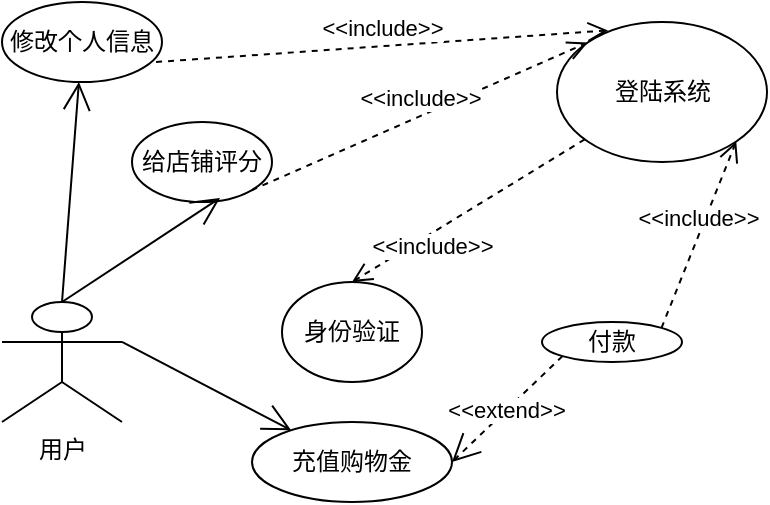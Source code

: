 <mxfile version="16.5.1" type="device"><diagram id="MFy3xQNJ5sFs8V2LK2pw" name="第 1 页"><mxGraphModel dx="1258" dy="741" grid="1" gridSize="10" guides="1" tooltips="1" connect="1" arrows="1" fold="1" page="1" pageScale="1" pageWidth="827" pageHeight="1169" math="0" shadow="0"><root><mxCell id="0"/><mxCell id="1" parent="0"/><mxCell id="VHe84KzeBTY_9wUADy3F-1" value="用户" style="shape=umlActor;verticalLabelPosition=bottom;verticalAlign=top;html=1;outlineConnect=0;" parent="1" vertex="1"><mxGeometry x="60" y="660" width="60" height="60" as="geometry"/></mxCell><mxCell id="VHe84KzeBTY_9wUADy3F-3" value="登陆系统" style="ellipse;whiteSpace=wrap;html=1;" parent="1" vertex="1"><mxGeometry x="337.5" y="520" width="105" height="70" as="geometry"/></mxCell><mxCell id="VHe84KzeBTY_9wUADy3F-6" value="&amp;lt;&amp;lt;include&amp;gt;&amp;gt;" style="html=1;verticalAlign=bottom;endArrow=open;dashed=1;endSize=8;rounded=0;entryX=0.5;entryY=0;entryDx=0;entryDy=0;" parent="1" source="VHe84KzeBTY_9wUADy3F-3" target="VHe84KzeBTY_9wUADy3F-7" edge="1"><mxGeometry x="0.428" y="13" relative="1" as="geometry"><mxPoint x="405" y="740" as="sourcePoint"/><mxPoint x="315" y="700" as="targetPoint"/><mxPoint as="offset"/></mxGeometry></mxCell><mxCell id="VHe84KzeBTY_9wUADy3F-7" value="身份验证" style="ellipse;whiteSpace=wrap;html=1;" parent="1" vertex="1"><mxGeometry x="200" y="650" width="70" height="50" as="geometry"/></mxCell><mxCell id="VHe84KzeBTY_9wUADy3F-18" value="&amp;lt;&amp;lt;include&amp;gt;&amp;gt;" style="html=1;verticalAlign=bottom;endArrow=open;dashed=1;endSize=8;rounded=0;entryX=1;entryY=1;entryDx=0;entryDy=0;exitX=1;exitY=0;exitDx=0;exitDy=0;" parent="1" source="VHe84KzeBTY_9wUADy3F-39" target="VHe84KzeBTY_9wUADy3F-3" edge="1"><mxGeometry relative="1" as="geometry"><mxPoint x="655" y="830" as="sourcePoint"/><mxPoint x="534.44" y="986.25" as="targetPoint"/><Array as="points"/></mxGeometry></mxCell><mxCell id="VHe84KzeBTY_9wUADy3F-23" value="&amp;lt;&amp;lt;extend&amp;gt;&amp;gt;" style="endArrow=open;endSize=12;dashed=1;html=1;rounded=0;entryX=1;entryY=0.5;entryDx=0;entryDy=0;exitX=0;exitY=1;exitDx=0;exitDy=0;" parent="1" source="VHe84KzeBTY_9wUADy3F-39" target="VHe84KzeBTY_9wUADy3F-44" edge="1"><mxGeometry width="160" relative="1" as="geometry"><mxPoint x="955" y="970" as="sourcePoint"/><mxPoint x="845" y="1020" as="targetPoint"/></mxGeometry></mxCell><mxCell id="VHe84KzeBTY_9wUADy3F-39" value="付款" style="ellipse;whiteSpace=wrap;html=1;" parent="1" vertex="1"><mxGeometry x="330" y="670" width="70" height="20" as="geometry"/></mxCell><mxCell id="VHe84KzeBTY_9wUADy3F-41" value="&amp;lt;&amp;lt;include&amp;gt;&amp;gt;" style="html=1;verticalAlign=bottom;endArrow=open;dashed=1;endSize=8;rounded=0;exitX=0.963;exitY=0.75;exitDx=0;exitDy=0;exitPerimeter=0;entryX=0.243;entryY=0.06;entryDx=0;entryDy=0;entryPerimeter=0;" parent="1" source="VHe84KzeBTY_9wUADy3F-49" target="VHe84KzeBTY_9wUADy3F-3" edge="1"><mxGeometry relative="1" as="geometry"><mxPoint x="980.81" y="780" as="sourcePoint"/><mxPoint x="895" y="732.5" as="targetPoint"/></mxGeometry></mxCell><mxCell id="VHe84KzeBTY_9wUADy3F-42" value="&amp;lt;&amp;lt;include&amp;gt;&amp;gt;" style="html=1;verticalAlign=bottom;endArrow=open;dashed=1;endSize=8;rounded=0;exitX=1;exitY=1;exitDx=0;exitDy=0;entryX=0;entryY=0;entryDx=0;entryDy=0;" parent="1" source="VHe84KzeBTY_9wUADy3F-51" target="VHe84KzeBTY_9wUADy3F-3" edge="1"><mxGeometry relative="1" as="geometry"><mxPoint x="990.81" y="827.5" as="sourcePoint"/><mxPoint x="905" y="780" as="targetPoint"/></mxGeometry></mxCell><mxCell id="VHe84KzeBTY_9wUADy3F-44" value="充值购物金" style="ellipse;whiteSpace=wrap;html=1;" parent="1" vertex="1"><mxGeometry x="185" y="720" width="100" height="40" as="geometry"/></mxCell><mxCell id="VHe84KzeBTY_9wUADy3F-45" value="" style="endArrow=open;endFill=1;endSize=12;html=1;rounded=0;exitX=1;exitY=0.333;exitDx=0;exitDy=0;exitPerimeter=0;" parent="1" source="VHe84KzeBTY_9wUADy3F-1" target="VHe84KzeBTY_9wUADy3F-44" edge="1"><mxGeometry width="160" relative="1" as="geometry"><mxPoint x="195" y="1070" as="sourcePoint"/><mxPoint x="665" y="880" as="targetPoint"/></mxGeometry></mxCell><mxCell id="VHe84KzeBTY_9wUADy3F-47" value="" style="endArrow=open;endFill=1;endSize=12;html=1;rounded=0;exitX=0.5;exitY=0;exitDx=0;exitDy=0;exitPerimeter=0;" parent="1" source="VHe84KzeBTY_9wUADy3F-1" target="VHe84KzeBTY_9wUADy3F-49" edge="1"><mxGeometry width="160" relative="1" as="geometry"><mxPoint x="115" y="830" as="sourcePoint"/><mxPoint x="285" y="1160" as="targetPoint"/></mxGeometry></mxCell><mxCell id="VHe84KzeBTY_9wUADy3F-49" value="修改个人信息" style="ellipse;whiteSpace=wrap;html=1;" parent="1" vertex="1"><mxGeometry x="60" y="510" width="80" height="40" as="geometry"/></mxCell><mxCell id="VHe84KzeBTY_9wUADy3F-51" value="给店铺评分" style="ellipse;whiteSpace=wrap;html=1;" parent="1" vertex="1"><mxGeometry x="125" y="570" width="70" height="40" as="geometry"/></mxCell><mxCell id="VHe84KzeBTY_9wUADy3F-52" value="" style="endArrow=open;endFill=1;endSize=12;html=1;rounded=0;entryX=0.629;entryY=0.95;entryDx=0;entryDy=0;entryPerimeter=0;exitX=0.5;exitY=0;exitDx=0;exitDy=0;exitPerimeter=0;" parent="1" source="VHe84KzeBTY_9wUADy3F-1" target="VHe84KzeBTY_9wUADy3F-51" edge="1"><mxGeometry width="160" relative="1" as="geometry"><mxPoint x="165" y="860" as="sourcePoint"/><mxPoint x="325" y="860" as="targetPoint"/></mxGeometry></mxCell></root></mxGraphModel></diagram></mxfile>